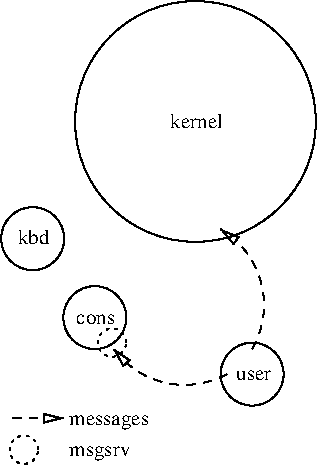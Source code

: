#FIG 3.2
Landscape
Center
Metric
A4      
100.00
Single
-2
1200 2
5 1 1 1 0 7 50 0 -1 4.000 0 0 1 0 1362.857 2327.143 1665 2880 990 2835 855 2700
	1 0 1.00 60.00 120.00
5 1 1 1 0 7 50 0 -1 4.000 0 1 1 0 1305.000 2385.000 1845 2700 1845 2070 1620 1845
	1 0 1.00 60.00 120.00
1 3 0 1 0 7 50 0 -1 0.000 1 0.0000 1440 1075 860 860 1440 1075 2025 1705
1 3 0 1 0 7 50 0 -1 0.000 1 0.0000 277 1912 225 225 277 1912 457 2047
1 3 0 1 0 7 50 0 -1 0.000 1 0.0000 721 2476 225 225 721 2476 901 2611
1 3 0 1 0 7 50 0 -1 0.000 1 0.0000 1845 2880 225 225 1845 2880 2025 3015
1 3 2 1 0 7 50 0 -1 3.000 1 0.0000 214 3420 101 101 214 3420 315 3420
1 3 2 1 0 7 50 0 -1 3.000 1 0.0000 844 2655 101 101 844 2655 945 2655
3 0 1 1 0 7 50 0 -1 4.000 0 1 0 2
	1 0 1.00 60.00 120.00
	 135 3195 495 3195
	 0.000 0.000
4 0 0 50 0 0 10 0.0000 4 105 390 1260 1125 kernel\001
4 0 0 50 0 0 10 0.0000 4 105 555 540 3240 messages\001
4 0 0 50 0 0 10 0.0000 4 105 225 170 1950 kbd\001
4 0 0 50 0 0 10 0.0000 4 75 270 590 2520 cons\001
4 0 0 50 0 0 10 0.0000 4 75 255 1730 2925 user\001
4 0 0 50 0 0 10 0.0000 4 105 450 540 3465 msgsrv\001
